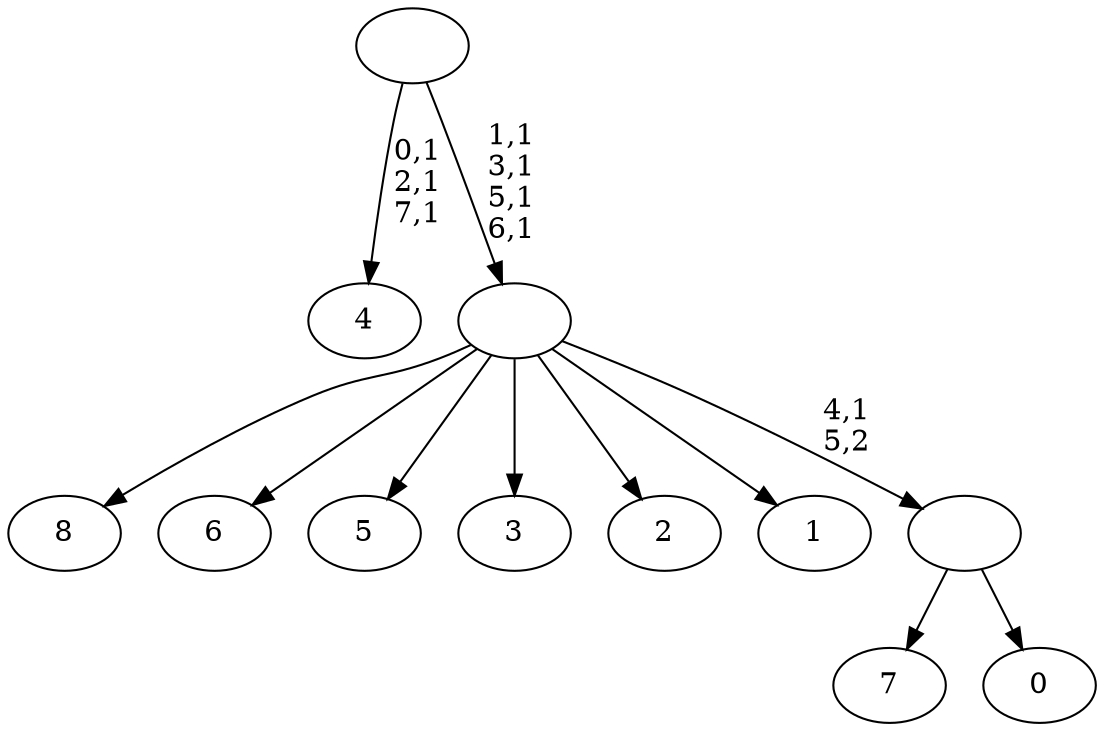 digraph T {
	17 [label="8"]
	16 [label="7"]
	15 [label="6"]
	14 [label="5"]
	13 [label="4"]
	9 [label="3"]
	8 [label="2"]
	7 [label="1"]
	6 [label="0"]
	5 [label=""]
	4 [label=""]
	0 [label=""]
	5 -> 16 [label=""]
	5 -> 6 [label=""]
	4 -> 17 [label=""]
	4 -> 15 [label=""]
	4 -> 14 [label=""]
	4 -> 9 [label=""]
	4 -> 8 [label=""]
	4 -> 7 [label=""]
	4 -> 5 [label="4,1\n5,2"]
	0 -> 4 [label="1,1\n3,1\n5,1\n6,1"]
	0 -> 13 [label="0,1\n2,1\n7,1"]
}
